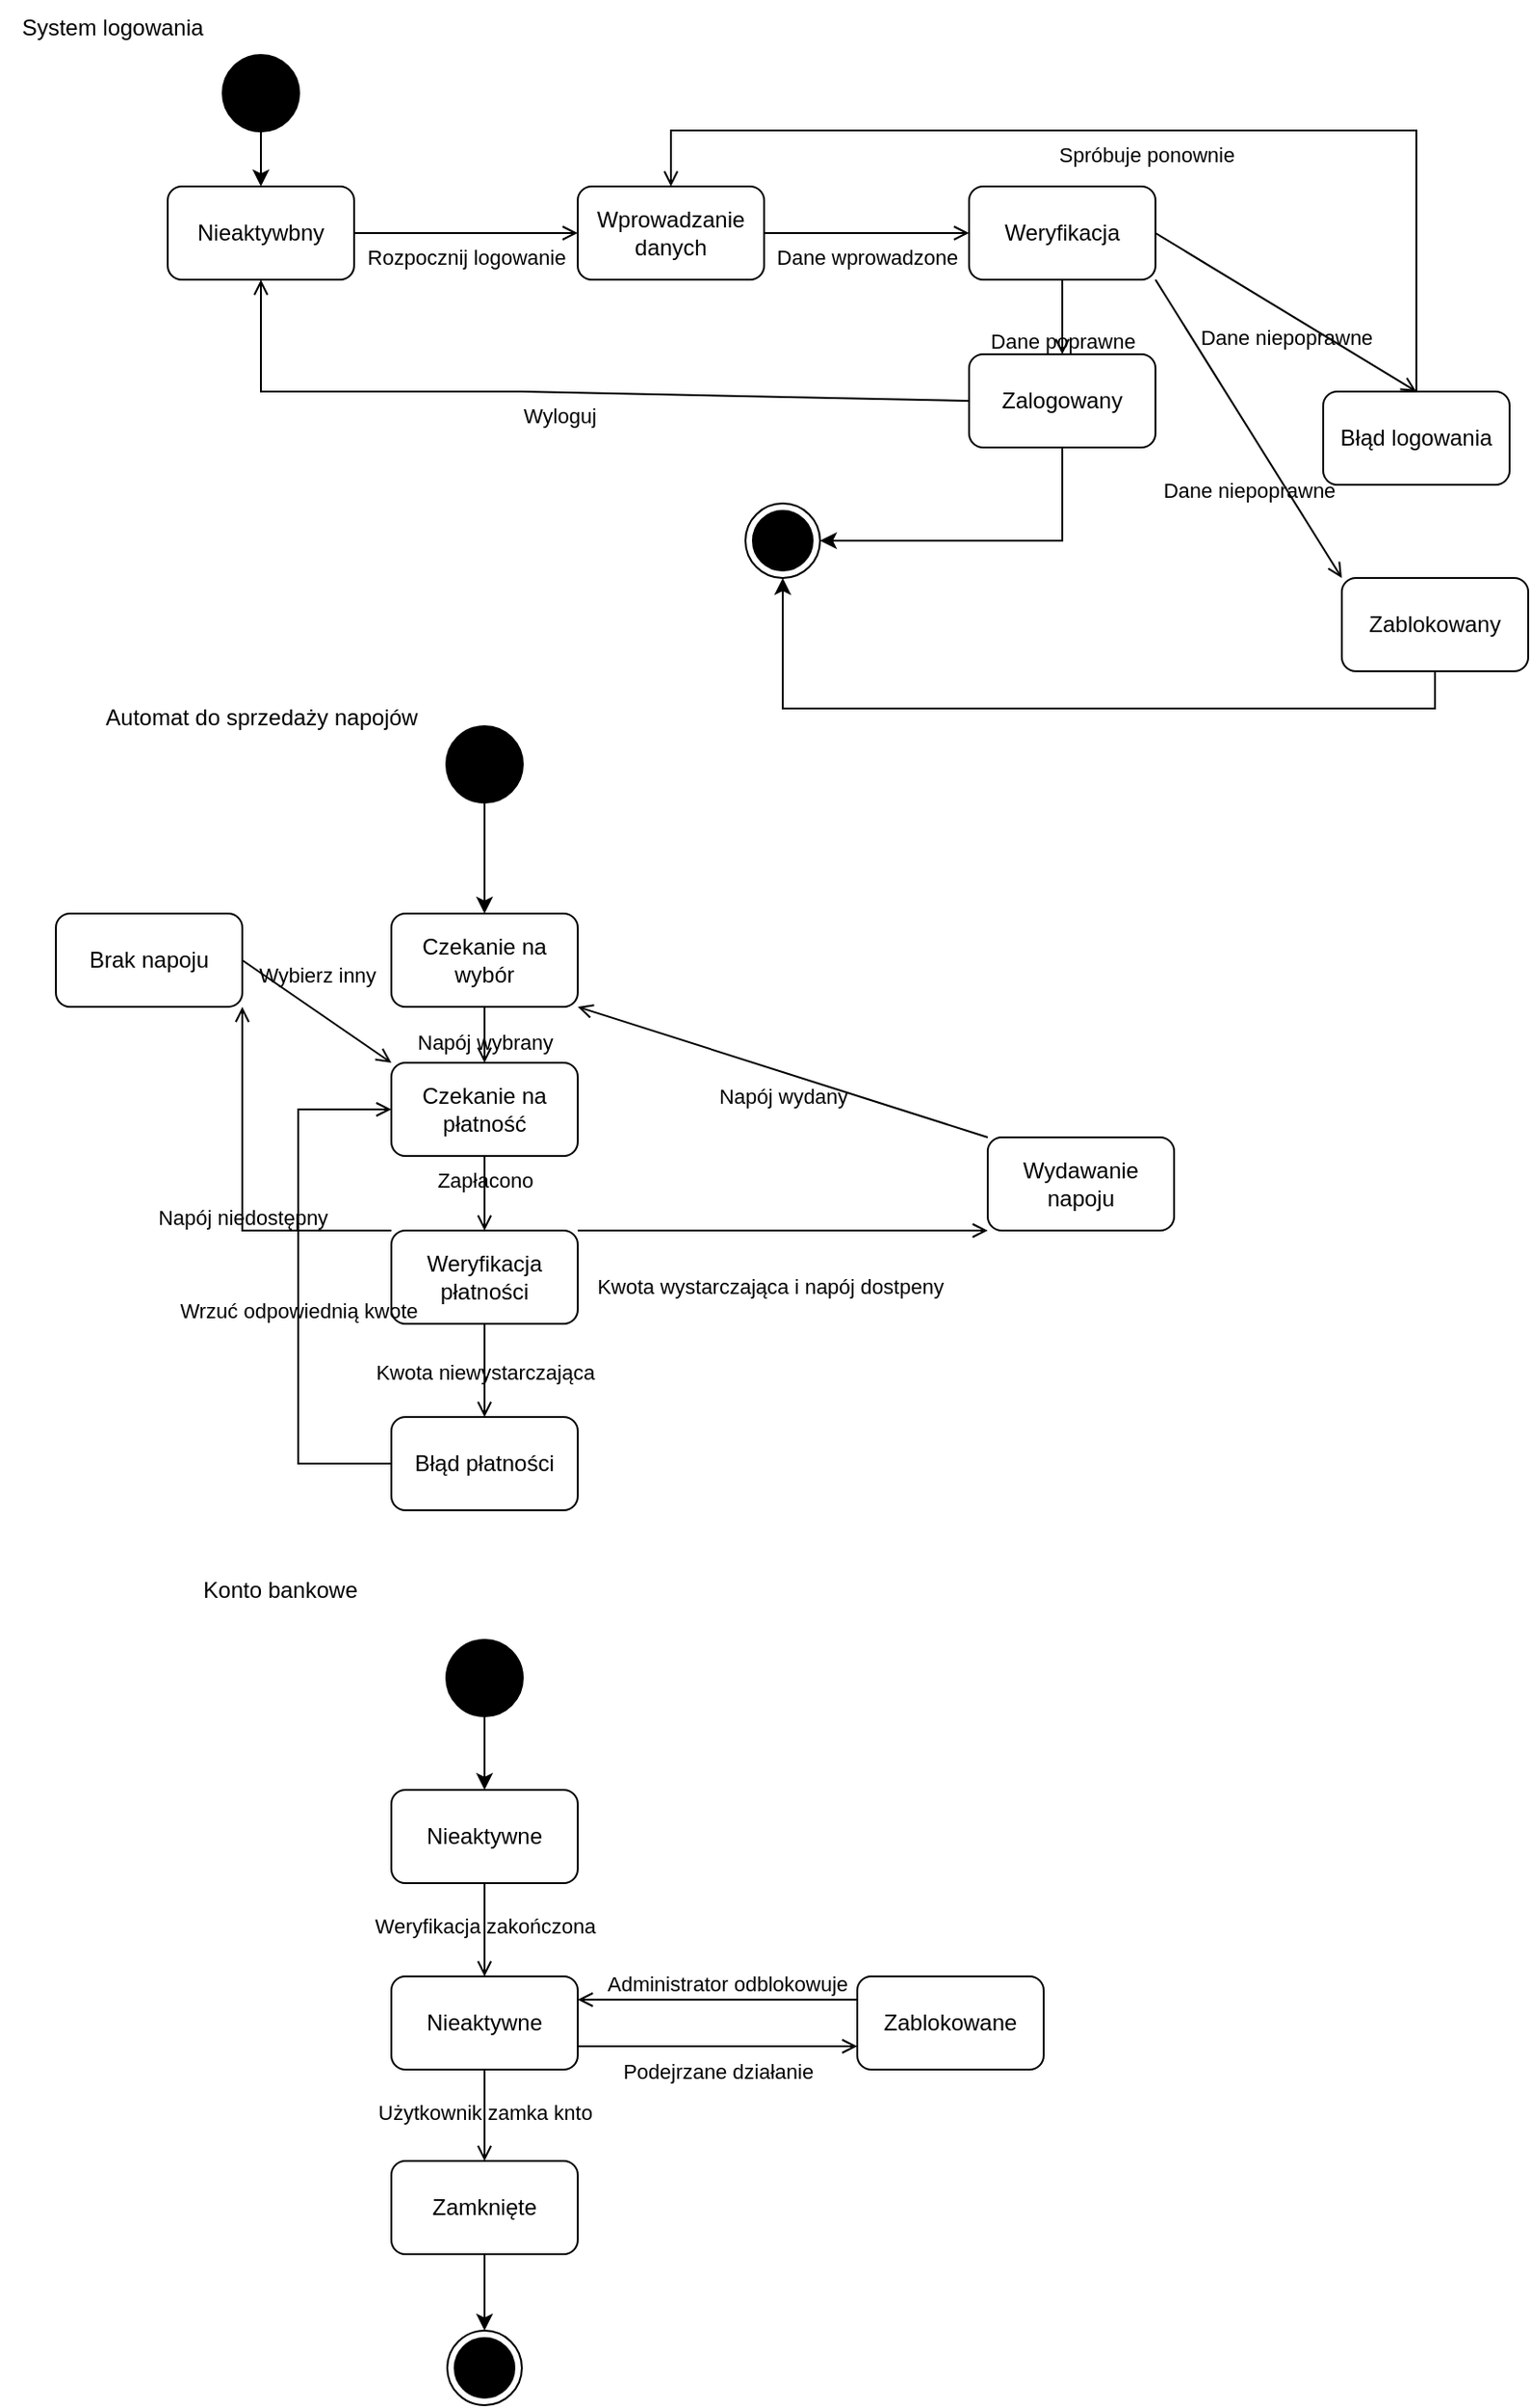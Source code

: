 <mxfile version="26.1.3">
  <diagram name="Strona-1" id="TZrpJquunwp9o4Y723vJ">
    <mxGraphModel dx="1050" dy="530" grid="1" gridSize="10" guides="1" tooltips="1" connect="1" arrows="1" fold="1" page="1" pageScale="1" pageWidth="827" pageHeight="1169" math="0" shadow="0">
      <root>
        <mxCell id="0" />
        <mxCell id="1" parent="0" />
        <mxCell id="-Jw6ljCcCgHsVp-Y0mqn-3" style="edgeStyle=orthogonalEdgeStyle;rounded=0;orthogonalLoop=1;jettySize=auto;html=1;exitX=0.5;exitY=1;exitDx=0;exitDy=0;entryX=0.5;entryY=0;entryDx=0;entryDy=0;" edge="1" parent="1" source="-Jw6ljCcCgHsVp-Y0mqn-1" target="-Jw6ljCcCgHsVp-Y0mqn-2">
          <mxGeometry relative="1" as="geometry" />
        </mxCell>
        <mxCell id="-Jw6ljCcCgHsVp-Y0mqn-1" value="" style="shape=ellipse;html=1;fillColor=strokeColor;strokeWidth=2;verticalLabelPosition=bottom;verticalAlignment=top;perimeter=ellipsePerimeter;" vertex="1" parent="1">
          <mxGeometry x="120" y="40" width="40" height="40" as="geometry" />
        </mxCell>
        <mxCell id="-Jw6ljCcCgHsVp-Y0mqn-2" value="Nieaktywbny" style="rounded=1;whiteSpace=wrap;html=1;" vertex="1" parent="1">
          <mxGeometry x="90" y="110" width="100" height="50" as="geometry" />
        </mxCell>
        <mxCell id="-Jw6ljCcCgHsVp-Y0mqn-4" value="Wprowadzanie danych" style="rounded=1;whiteSpace=wrap;html=1;" vertex="1" parent="1">
          <mxGeometry x="310" y="110" width="100" height="50" as="geometry" />
        </mxCell>
        <mxCell id="-Jw6ljCcCgHsVp-Y0mqn-6" value="Weryfikacja" style="rounded=1;whiteSpace=wrap;html=1;" vertex="1" parent="1">
          <mxGeometry x="520" y="110" width="100" height="50" as="geometry" />
        </mxCell>
        <mxCell id="-Jw6ljCcCgHsVp-Y0mqn-16" style="edgeStyle=orthogonalEdgeStyle;rounded=0;orthogonalLoop=1;jettySize=auto;html=1;exitX=0.5;exitY=1;exitDx=0;exitDy=0;entryX=1;entryY=0.5;entryDx=0;entryDy=0;" edge="1" parent="1" source="-Jw6ljCcCgHsVp-Y0mqn-8" target="-Jw6ljCcCgHsVp-Y0mqn-14">
          <mxGeometry relative="1" as="geometry" />
        </mxCell>
        <mxCell id="-Jw6ljCcCgHsVp-Y0mqn-8" value="Zalogowany" style="rounded=1;whiteSpace=wrap;html=1;" vertex="1" parent="1">
          <mxGeometry x="520" y="200" width="100" height="50" as="geometry" />
        </mxCell>
        <mxCell id="-Jw6ljCcCgHsVp-Y0mqn-9" value="Błąd logowania" style="rounded=1;whiteSpace=wrap;html=1;" vertex="1" parent="1">
          <mxGeometry x="710" y="220" width="100" height="50" as="geometry" />
        </mxCell>
        <mxCell id="-Jw6ljCcCgHsVp-Y0mqn-22" style="edgeStyle=orthogonalEdgeStyle;rounded=0;orthogonalLoop=1;jettySize=auto;html=1;exitX=0.5;exitY=1;exitDx=0;exitDy=0;entryX=0.5;entryY=1;entryDx=0;entryDy=0;" edge="1" parent="1" source="-Jw6ljCcCgHsVp-Y0mqn-10" target="-Jw6ljCcCgHsVp-Y0mqn-14">
          <mxGeometry relative="1" as="geometry" />
        </mxCell>
        <mxCell id="-Jw6ljCcCgHsVp-Y0mqn-10" value="Zablokowany" style="rounded=1;whiteSpace=wrap;html=1;" vertex="1" parent="1">
          <mxGeometry x="720" y="320" width="100" height="50" as="geometry" />
        </mxCell>
        <mxCell id="-Jw6ljCcCgHsVp-Y0mqn-14" value="" style="ellipse;html=1;shape=endState;fillColor=strokeColor;" vertex="1" parent="1">
          <mxGeometry x="400" y="280" width="40" height="40" as="geometry" />
        </mxCell>
        <mxCell id="-Jw6ljCcCgHsVp-Y0mqn-17" value="Rozpocznij logowanie" style="html=1;verticalAlign=top;labelBackgroundColor=none;endArrow=open;endFill=0;rounded=0;exitX=1;exitY=0.5;exitDx=0;exitDy=0;entryX=0;entryY=0.5;entryDx=0;entryDy=0;" edge="1" parent="1" source="-Jw6ljCcCgHsVp-Y0mqn-2" target="-Jw6ljCcCgHsVp-Y0mqn-4">
          <mxGeometry width="160" relative="1" as="geometry">
            <mxPoint x="360" y="280" as="sourcePoint" />
            <mxPoint x="480" y="200" as="targetPoint" />
          </mxGeometry>
        </mxCell>
        <mxCell id="-Jw6ljCcCgHsVp-Y0mqn-18" value="Dane wprowadzone" style="html=1;verticalAlign=top;labelBackgroundColor=none;endArrow=open;endFill=0;rounded=0;entryX=0;entryY=0.5;entryDx=0;entryDy=0;exitX=1;exitY=0.5;exitDx=0;exitDy=0;" edge="1" parent="1" source="-Jw6ljCcCgHsVp-Y0mqn-4" target="-Jw6ljCcCgHsVp-Y0mqn-6">
          <mxGeometry width="160" relative="1" as="geometry">
            <mxPoint x="360" y="280" as="sourcePoint" />
            <mxPoint x="520" y="280" as="targetPoint" />
          </mxGeometry>
        </mxCell>
        <mxCell id="-Jw6ljCcCgHsVp-Y0mqn-19" value="Dane poprawne" style="html=1;verticalAlign=top;labelBackgroundColor=none;endArrow=open;endFill=0;rounded=0;entryX=0.5;entryY=0;entryDx=0;entryDy=0;exitX=0.5;exitY=1;exitDx=0;exitDy=0;" edge="1" parent="1" source="-Jw6ljCcCgHsVp-Y0mqn-6" target="-Jw6ljCcCgHsVp-Y0mqn-8">
          <mxGeometry width="160" relative="1" as="geometry">
            <mxPoint x="360" y="280" as="sourcePoint" />
            <mxPoint x="520" y="280" as="targetPoint" />
            <Array as="points" />
          </mxGeometry>
        </mxCell>
        <mxCell id="-Jw6ljCcCgHsVp-Y0mqn-20" value="Dane niepoprawne" style="html=1;verticalAlign=top;labelBackgroundColor=none;endArrow=open;endFill=0;rounded=0;entryX=0.5;entryY=0;entryDx=0;entryDy=0;exitX=1;exitY=0.5;exitDx=0;exitDy=0;" edge="1" parent="1" source="-Jw6ljCcCgHsVp-Y0mqn-6" target="-Jw6ljCcCgHsVp-Y0mqn-9">
          <mxGeometry width="160" relative="1" as="geometry">
            <mxPoint x="360" y="280" as="sourcePoint" />
            <mxPoint x="520" y="280" as="targetPoint" />
          </mxGeometry>
        </mxCell>
        <mxCell id="-Jw6ljCcCgHsVp-Y0mqn-23" value="Dane niepoprawne" style="html=1;verticalAlign=top;labelBackgroundColor=none;endArrow=open;endFill=0;rounded=0;exitX=1;exitY=1;exitDx=0;exitDy=0;entryX=0;entryY=0;entryDx=0;entryDy=0;" edge="1" parent="1" source="-Jw6ljCcCgHsVp-Y0mqn-6" target="-Jw6ljCcCgHsVp-Y0mqn-10">
          <mxGeometry x="0.18" y="-11" width="160" relative="1" as="geometry">
            <mxPoint x="360" y="280" as="sourcePoint" />
            <mxPoint x="520" y="280" as="targetPoint" />
            <mxPoint as="offset" />
          </mxGeometry>
        </mxCell>
        <mxCell id="-Jw6ljCcCgHsVp-Y0mqn-24" value="Spróbuje ponownie" style="html=1;verticalAlign=top;labelBackgroundColor=none;endArrow=open;endFill=0;rounded=0;entryX=0.5;entryY=0;entryDx=0;entryDy=0;exitX=0.5;exitY=0;exitDx=0;exitDy=0;" edge="1" parent="1" source="-Jw6ljCcCgHsVp-Y0mqn-9" target="-Jw6ljCcCgHsVp-Y0mqn-4">
          <mxGeometry width="160" relative="1" as="geometry">
            <mxPoint x="360" y="280" as="sourcePoint" />
            <mxPoint x="520" y="280" as="targetPoint" />
            <Array as="points">
              <mxPoint x="760" y="80" />
              <mxPoint x="540" y="80" />
              <mxPoint x="440" y="80" />
              <mxPoint x="360" y="80" />
            </Array>
          </mxGeometry>
        </mxCell>
        <mxCell id="-Jw6ljCcCgHsVp-Y0mqn-25" value="Wyloguj" style="html=1;verticalAlign=top;labelBackgroundColor=none;endArrow=open;endFill=0;rounded=0;entryX=0.5;entryY=1;entryDx=0;entryDy=0;exitX=0;exitY=0.5;exitDx=0;exitDy=0;" edge="1" parent="1" source="-Jw6ljCcCgHsVp-Y0mqn-8" target="-Jw6ljCcCgHsVp-Y0mqn-2">
          <mxGeometry width="160" relative="1" as="geometry">
            <mxPoint x="360" y="280" as="sourcePoint" />
            <mxPoint x="140" y="170" as="targetPoint" />
            <Array as="points">
              <mxPoint x="280" y="220" />
              <mxPoint x="140" y="220" />
            </Array>
          </mxGeometry>
        </mxCell>
        <mxCell id="-Jw6ljCcCgHsVp-Y0mqn-26" value="System logowania" style="text;html=1;align=center;verticalAlign=middle;resizable=0;points=[];autosize=1;strokeColor=none;fillColor=none;" vertex="1" parent="1">
          <mxGeometry y="10" width="120" height="30" as="geometry" />
        </mxCell>
        <mxCell id="-Jw6ljCcCgHsVp-Y0mqn-35" style="edgeStyle=orthogonalEdgeStyle;rounded=0;orthogonalLoop=1;jettySize=auto;html=1;exitX=0.5;exitY=1;exitDx=0;exitDy=0;entryX=0.5;entryY=0;entryDx=0;entryDy=0;" edge="1" parent="1" source="-Jw6ljCcCgHsVp-Y0mqn-27" target="-Jw6ljCcCgHsVp-Y0mqn-29">
          <mxGeometry relative="1" as="geometry" />
        </mxCell>
        <mxCell id="-Jw6ljCcCgHsVp-Y0mqn-27" value="" style="shape=ellipse;html=1;fillColor=strokeColor;strokeWidth=2;verticalLabelPosition=bottom;verticalAlignment=top;perimeter=ellipsePerimeter;" vertex="1" parent="1">
          <mxGeometry x="240" y="400" width="40" height="40" as="geometry" />
        </mxCell>
        <mxCell id="-Jw6ljCcCgHsVp-Y0mqn-28" value="Automat do sprzedaży napojów" style="text;html=1;align=center;verticalAlign=middle;resizable=0;points=[];autosize=1;strokeColor=none;fillColor=none;" vertex="1" parent="1">
          <mxGeometry x="45" y="380" width="190" height="30" as="geometry" />
        </mxCell>
        <mxCell id="-Jw6ljCcCgHsVp-Y0mqn-29" value="Czekanie na wybór" style="rounded=1;whiteSpace=wrap;html=1;" vertex="1" parent="1">
          <mxGeometry x="210" y="500" width="100" height="50" as="geometry" />
        </mxCell>
        <mxCell id="-Jw6ljCcCgHsVp-Y0mqn-30" value="Czekanie na płatność" style="rounded=1;whiteSpace=wrap;html=1;" vertex="1" parent="1">
          <mxGeometry x="210" y="580" width="100" height="50" as="geometry" />
        </mxCell>
        <mxCell id="-Jw6ljCcCgHsVp-Y0mqn-31" value="Weryfikacja płatności" style="rounded=1;whiteSpace=wrap;html=1;" vertex="1" parent="1">
          <mxGeometry x="210" y="670" width="100" height="50" as="geometry" />
        </mxCell>
        <mxCell id="-Jw6ljCcCgHsVp-Y0mqn-32" value="Wydawanie napoju" style="rounded=1;whiteSpace=wrap;html=1;" vertex="1" parent="1">
          <mxGeometry x="530" y="620" width="100" height="50" as="geometry" />
        </mxCell>
        <mxCell id="-Jw6ljCcCgHsVp-Y0mqn-33" value="Błąd płatności" style="rounded=1;whiteSpace=wrap;html=1;" vertex="1" parent="1">
          <mxGeometry x="210" y="770" width="100" height="50" as="geometry" />
        </mxCell>
        <mxCell id="-Jw6ljCcCgHsVp-Y0mqn-34" value="Brak napoju" style="rounded=1;whiteSpace=wrap;html=1;" vertex="1" parent="1">
          <mxGeometry x="30" y="500" width="100" height="50" as="geometry" />
        </mxCell>
        <mxCell id="-Jw6ljCcCgHsVp-Y0mqn-36" value="Napój wybrany" style="html=1;verticalAlign=top;labelBackgroundColor=none;endArrow=open;endFill=0;rounded=0;exitX=0.5;exitY=1;exitDx=0;exitDy=0;entryX=0.5;entryY=0;entryDx=0;entryDy=0;" edge="1" parent="1" source="-Jw6ljCcCgHsVp-Y0mqn-29" target="-Jw6ljCcCgHsVp-Y0mqn-30">
          <mxGeometry x="-0.6" width="160" relative="1" as="geometry">
            <mxPoint x="360" y="480" as="sourcePoint" />
            <mxPoint x="520" y="480" as="targetPoint" />
            <mxPoint as="offset" />
          </mxGeometry>
        </mxCell>
        <mxCell id="-Jw6ljCcCgHsVp-Y0mqn-37" value="Zapłacono" style="html=1;verticalAlign=top;labelBackgroundColor=none;endArrow=open;endFill=0;rounded=0;exitX=0.5;exitY=1;exitDx=0;exitDy=0;entryX=0.5;entryY=0;entryDx=0;entryDy=0;" edge="1" parent="1" source="-Jw6ljCcCgHsVp-Y0mqn-30" target="-Jw6ljCcCgHsVp-Y0mqn-31">
          <mxGeometry x="-1" width="160" relative="1" as="geometry">
            <mxPoint x="360" y="480" as="sourcePoint" />
            <mxPoint x="520" y="480" as="targetPoint" />
            <mxPoint as="offset" />
          </mxGeometry>
        </mxCell>
        <mxCell id="-Jw6ljCcCgHsVp-Y0mqn-38" value="Kwota wystarczająca i napój dostpeny" style="html=1;verticalAlign=top;labelBackgroundColor=none;endArrow=open;endFill=0;rounded=0;exitX=1;exitY=0;exitDx=0;exitDy=0;entryX=0;entryY=1;entryDx=0;entryDy=0;" edge="1" parent="1" source="-Jw6ljCcCgHsVp-Y0mqn-31" target="-Jw6ljCcCgHsVp-Y0mqn-32">
          <mxGeometry x="-0.065" y="-17" width="160" relative="1" as="geometry">
            <mxPoint x="360" y="480" as="sourcePoint" />
            <mxPoint x="520" y="480" as="targetPoint" />
            <mxPoint as="offset" />
          </mxGeometry>
        </mxCell>
        <mxCell id="-Jw6ljCcCgHsVp-Y0mqn-39" value="Napój wydany" style="html=1;verticalAlign=top;labelBackgroundColor=none;endArrow=open;endFill=0;rounded=0;exitX=0;exitY=0;exitDx=0;exitDy=0;entryX=1;entryY=1;entryDx=0;entryDy=0;" edge="1" parent="1" source="-Jw6ljCcCgHsVp-Y0mqn-32" target="-Jw6ljCcCgHsVp-Y0mqn-29">
          <mxGeometry width="160" relative="1" as="geometry">
            <mxPoint x="360" y="480" as="sourcePoint" />
            <mxPoint x="520" y="480" as="targetPoint" />
          </mxGeometry>
        </mxCell>
        <mxCell id="-Jw6ljCcCgHsVp-Y0mqn-40" value="Kwota niewystarczająca" style="html=1;verticalAlign=top;labelBackgroundColor=none;endArrow=open;endFill=0;rounded=0;exitX=0.5;exitY=1;exitDx=0;exitDy=0;entryX=0.5;entryY=0;entryDx=0;entryDy=0;" edge="1" parent="1" source="-Jw6ljCcCgHsVp-Y0mqn-31" target="-Jw6ljCcCgHsVp-Y0mqn-33">
          <mxGeometry x="-0.5" width="160" relative="1" as="geometry">
            <mxPoint x="360" y="580" as="sourcePoint" />
            <mxPoint x="520" y="580" as="targetPoint" />
            <mxPoint as="offset" />
          </mxGeometry>
        </mxCell>
        <mxCell id="-Jw6ljCcCgHsVp-Y0mqn-41" value="Napój niedostępny" style="html=1;verticalAlign=top;labelBackgroundColor=none;endArrow=open;endFill=0;rounded=0;exitX=0;exitY=0;exitDx=0;exitDy=0;entryX=1;entryY=1;entryDx=0;entryDy=0;" edge="1" parent="1" source="-Jw6ljCcCgHsVp-Y0mqn-31" target="-Jw6ljCcCgHsVp-Y0mqn-34">
          <mxGeometry width="160" relative="1" as="geometry">
            <mxPoint x="360" y="580" as="sourcePoint" />
            <mxPoint x="520" y="580" as="targetPoint" />
            <Array as="points">
              <mxPoint x="130" y="670" />
            </Array>
          </mxGeometry>
        </mxCell>
        <mxCell id="-Jw6ljCcCgHsVp-Y0mqn-42" value="Wrzuć odpowiednią kwote" style="html=1;verticalAlign=top;labelBackgroundColor=none;endArrow=open;endFill=0;rounded=0;exitX=0;exitY=0.5;exitDx=0;exitDy=0;entryX=0;entryY=0.5;entryDx=0;entryDy=0;" edge="1" parent="1" source="-Jw6ljCcCgHsVp-Y0mqn-33" target="-Jw6ljCcCgHsVp-Y0mqn-30">
          <mxGeometry width="160" relative="1" as="geometry">
            <mxPoint x="360" y="580" as="sourcePoint" />
            <mxPoint x="520" y="580" as="targetPoint" />
            <Array as="points">
              <mxPoint x="160" y="795" />
              <mxPoint x="160" y="680" />
              <mxPoint x="160" y="605" />
            </Array>
          </mxGeometry>
        </mxCell>
        <mxCell id="-Jw6ljCcCgHsVp-Y0mqn-44" value="Wybierz inny" style="html=1;verticalAlign=top;labelBackgroundColor=none;endArrow=open;endFill=0;rounded=0;exitX=1;exitY=0.5;exitDx=0;exitDy=0;entryX=0;entryY=0;entryDx=0;entryDy=0;" edge="1" parent="1" source="-Jw6ljCcCgHsVp-Y0mqn-34" target="-Jw6ljCcCgHsVp-Y0mqn-30">
          <mxGeometry x="-0.379" y="27" width="160" relative="1" as="geometry">
            <mxPoint x="360" y="580" as="sourcePoint" />
            <mxPoint x="520" y="580" as="targetPoint" />
            <mxPoint as="offset" />
          </mxGeometry>
        </mxCell>
        <mxCell id="-Jw6ljCcCgHsVp-Y0mqn-52" style="edgeStyle=orthogonalEdgeStyle;rounded=0;orthogonalLoop=1;jettySize=auto;html=1;exitX=0.5;exitY=1;exitDx=0;exitDy=0;entryX=0.5;entryY=0;entryDx=0;entryDy=0;" edge="1" parent="1" source="-Jw6ljCcCgHsVp-Y0mqn-45" target="-Jw6ljCcCgHsVp-Y0mqn-47">
          <mxGeometry relative="1" as="geometry" />
        </mxCell>
        <mxCell id="-Jw6ljCcCgHsVp-Y0mqn-45" value="" style="shape=ellipse;html=1;fillColor=strokeColor;strokeWidth=2;verticalLabelPosition=bottom;verticalAlignment=top;perimeter=ellipsePerimeter;" vertex="1" parent="1">
          <mxGeometry x="240" y="890" width="40" height="40" as="geometry" />
        </mxCell>
        <mxCell id="-Jw6ljCcCgHsVp-Y0mqn-47" value="Nieaktywne" style="rounded=1;whiteSpace=wrap;html=1;" vertex="1" parent="1">
          <mxGeometry x="210" y="970" width="100" height="50" as="geometry" />
        </mxCell>
        <mxCell id="-Jw6ljCcCgHsVp-Y0mqn-48" value="Nieaktywne" style="rounded=1;whiteSpace=wrap;html=1;" vertex="1" parent="1">
          <mxGeometry x="210" y="1070" width="100" height="50" as="geometry" />
        </mxCell>
        <mxCell id="-Jw6ljCcCgHsVp-Y0mqn-49" value="Zablokowane" style="rounded=1;whiteSpace=wrap;html=1;" vertex="1" parent="1">
          <mxGeometry x="460" y="1070" width="100" height="50" as="geometry" />
        </mxCell>
        <mxCell id="-Jw6ljCcCgHsVp-Y0mqn-58" style="edgeStyle=orthogonalEdgeStyle;rounded=0;orthogonalLoop=1;jettySize=auto;html=1;exitX=0.5;exitY=1;exitDx=0;exitDy=0;entryX=0.5;entryY=0;entryDx=0;entryDy=0;" edge="1" parent="1" source="-Jw6ljCcCgHsVp-Y0mqn-50" target="-Jw6ljCcCgHsVp-Y0mqn-51">
          <mxGeometry relative="1" as="geometry" />
        </mxCell>
        <mxCell id="-Jw6ljCcCgHsVp-Y0mqn-50" value="Zamknięte" style="rounded=1;whiteSpace=wrap;html=1;" vertex="1" parent="1">
          <mxGeometry x="210" y="1169" width="100" height="50" as="geometry" />
        </mxCell>
        <mxCell id="-Jw6ljCcCgHsVp-Y0mqn-51" value="" style="ellipse;html=1;shape=endState;fillColor=strokeColor;" vertex="1" parent="1">
          <mxGeometry x="240" y="1260" width="40" height="40" as="geometry" />
        </mxCell>
        <mxCell id="-Jw6ljCcCgHsVp-Y0mqn-53" value="Weryfikacja zakończona" style="html=1;verticalAlign=top;labelBackgroundColor=none;endArrow=open;endFill=0;rounded=0;exitX=0.5;exitY=1;exitDx=0;exitDy=0;entryX=0.5;entryY=0;entryDx=0;entryDy=0;" edge="1" parent="1" source="-Jw6ljCcCgHsVp-Y0mqn-47" target="-Jw6ljCcCgHsVp-Y0mqn-48">
          <mxGeometry x="-0.6" width="160" relative="1" as="geometry">
            <mxPoint x="360" y="960" as="sourcePoint" />
            <mxPoint x="520" y="960" as="targetPoint" />
            <mxPoint as="offset" />
          </mxGeometry>
        </mxCell>
        <mxCell id="-Jw6ljCcCgHsVp-Y0mqn-54" value="Konto bankowe" style="text;html=1;align=center;verticalAlign=middle;resizable=0;points=[];autosize=1;strokeColor=none;fillColor=none;" vertex="1" parent="1">
          <mxGeometry x="95" y="848" width="110" height="30" as="geometry" />
        </mxCell>
        <mxCell id="-Jw6ljCcCgHsVp-Y0mqn-55" value="Użytkownik zamka knto" style="html=1;verticalAlign=top;labelBackgroundColor=none;endArrow=open;endFill=0;rounded=0;exitX=0.5;exitY=1;exitDx=0;exitDy=0;entryX=0.5;entryY=0;entryDx=0;entryDy=0;" edge="1" parent="1" source="-Jw6ljCcCgHsVp-Y0mqn-48" target="-Jw6ljCcCgHsVp-Y0mqn-50">
          <mxGeometry x="-0.592" width="160" relative="1" as="geometry">
            <mxPoint x="360" y="1160" as="sourcePoint" />
            <mxPoint x="520" y="1160" as="targetPoint" />
            <mxPoint as="offset" />
          </mxGeometry>
        </mxCell>
        <mxCell id="-Jw6ljCcCgHsVp-Y0mqn-56" value="Podejrzane działanie" style="html=1;verticalAlign=top;labelBackgroundColor=none;endArrow=open;endFill=0;rounded=0;exitX=1;exitY=0.75;exitDx=0;exitDy=0;entryX=0;entryY=0.75;entryDx=0;entryDy=0;" edge="1" parent="1" source="-Jw6ljCcCgHsVp-Y0mqn-48" target="-Jw6ljCcCgHsVp-Y0mqn-49">
          <mxGeometry width="160" relative="1" as="geometry">
            <mxPoint x="360" y="1160" as="sourcePoint" />
            <mxPoint x="520" y="1160" as="targetPoint" />
          </mxGeometry>
        </mxCell>
        <mxCell id="-Jw6ljCcCgHsVp-Y0mqn-57" value="Administrator odblokowuje" style="html=1;verticalAlign=top;labelBackgroundColor=none;endArrow=open;endFill=0;rounded=0;exitX=0;exitY=0.25;exitDx=0;exitDy=0;entryX=1;entryY=0.25;entryDx=0;entryDy=0;" edge="1" parent="1" source="-Jw6ljCcCgHsVp-Y0mqn-49" target="-Jw6ljCcCgHsVp-Y0mqn-48">
          <mxGeometry x="-0.067" y="-22" width="160" relative="1" as="geometry">
            <mxPoint x="360" y="1160" as="sourcePoint" />
            <mxPoint x="520" y="1160" as="targetPoint" />
            <mxPoint as="offset" />
          </mxGeometry>
        </mxCell>
      </root>
    </mxGraphModel>
  </diagram>
</mxfile>
